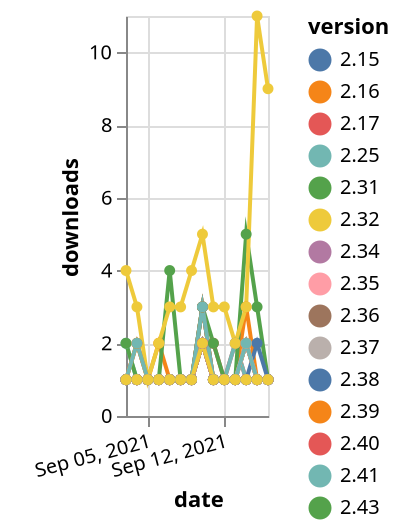 {"$schema": "https://vega.github.io/schema/vega-lite/v5.json", "description": "A simple bar chart with embedded data.", "data": {"values": [{"date": "2021-09-03", "total": 430, "delta": 1, "version": "2.40"}, {"date": "2021-09-04", "total": 431, "delta": 1, "version": "2.40"}, {"date": "2021-09-05", "total": 432, "delta": 1, "version": "2.40"}, {"date": "2021-09-06", "total": 433, "delta": 1, "version": "2.40"}, {"date": "2021-09-07", "total": 434, "delta": 1, "version": "2.40"}, {"date": "2021-09-08", "total": 435, "delta": 1, "version": "2.40"}, {"date": "2021-09-09", "total": 436, "delta": 1, "version": "2.40"}, {"date": "2021-09-10", "total": 438, "delta": 2, "version": "2.40"}, {"date": "2021-09-11", "total": 439, "delta": 1, "version": "2.40"}, {"date": "2021-09-12", "total": 440, "delta": 1, "version": "2.40"}, {"date": "2021-09-13", "total": 442, "delta": 2, "version": "2.40"}, {"date": "2021-09-14", "total": 443, "delta": 1, "version": "2.40"}, {"date": "2021-09-15", "total": 444, "delta": 1, "version": "2.40"}, {"date": "2021-09-16", "total": 445, "delta": 1, "version": "2.40"}, {"date": "2021-09-03", "total": 369, "delta": 2, "version": "2.41"}, {"date": "2021-09-04", "total": 370, "delta": 1, "version": "2.41"}, {"date": "2021-09-05", "total": 371, "delta": 1, "version": "2.41"}, {"date": "2021-09-06", "total": 372, "delta": 1, "version": "2.41"}, {"date": "2021-09-07", "total": 373, "delta": 1, "version": "2.41"}, {"date": "2021-09-08", "total": 374, "delta": 1, "version": "2.41"}, {"date": "2021-09-09", "total": 375, "delta": 1, "version": "2.41"}, {"date": "2021-09-10", "total": 377, "delta": 2, "version": "2.41"}, {"date": "2021-09-11", "total": 378, "delta": 1, "version": "2.41"}, {"date": "2021-09-12", "total": 379, "delta": 1, "version": "2.41"}, {"date": "2021-09-13", "total": 381, "delta": 2, "version": "2.41"}, {"date": "2021-09-14", "total": 382, "delta": 1, "version": "2.41"}, {"date": "2021-09-15", "total": 383, "delta": 1, "version": "2.41"}, {"date": "2021-09-16", "total": 384, "delta": 1, "version": "2.41"}, {"date": "2021-09-03", "total": 455, "delta": 1, "version": "2.43"}, {"date": "2021-09-04", "total": 456, "delta": 1, "version": "2.43"}, {"date": "2021-09-05", "total": 457, "delta": 1, "version": "2.43"}, {"date": "2021-09-06", "total": 458, "delta": 1, "version": "2.43"}, {"date": "2021-09-07", "total": 459, "delta": 1, "version": "2.43"}, {"date": "2021-09-08", "total": 460, "delta": 1, "version": "2.43"}, {"date": "2021-09-09", "total": 461, "delta": 1, "version": "2.43"}, {"date": "2021-09-10", "total": 463, "delta": 2, "version": "2.43"}, {"date": "2021-09-11", "total": 464, "delta": 1, "version": "2.43"}, {"date": "2021-09-12", "total": 465, "delta": 1, "version": "2.43"}, {"date": "2021-09-13", "total": 466, "delta": 1, "version": "2.43"}, {"date": "2021-09-14", "total": 467, "delta": 1, "version": "2.43"}, {"date": "2021-09-15", "total": 468, "delta": 1, "version": "2.43"}, {"date": "2021-09-16", "total": 469, "delta": 1, "version": "2.43"}, {"date": "2021-09-03", "total": 359, "delta": 1, "version": "2.52"}, {"date": "2021-09-04", "total": 360, "delta": 1, "version": "2.52"}, {"date": "2021-09-05", "total": 361, "delta": 1, "version": "2.52"}, {"date": "2021-09-06", "total": 362, "delta": 1, "version": "2.52"}, {"date": "2021-09-07", "total": 363, "delta": 1, "version": "2.52"}, {"date": "2021-09-08", "total": 364, "delta": 1, "version": "2.52"}, {"date": "2021-09-09", "total": 365, "delta": 1, "version": "2.52"}, {"date": "2021-09-10", "total": 367, "delta": 2, "version": "2.52"}, {"date": "2021-09-11", "total": 369, "delta": 2, "version": "2.52"}, {"date": "2021-09-12", "total": 370, "delta": 1, "version": "2.52"}, {"date": "2021-09-13", "total": 371, "delta": 1, "version": "2.52"}, {"date": "2021-09-14", "total": 372, "delta": 1, "version": "2.52"}, {"date": "2021-09-15", "total": 373, "delta": 1, "version": "2.52"}, {"date": "2021-09-16", "total": 374, "delta": 1, "version": "2.52"}, {"date": "2021-09-03", "total": 918, "delta": 1, "version": "2.16"}, {"date": "2021-09-04", "total": 919, "delta": 1, "version": "2.16"}, {"date": "2021-09-05", "total": 920, "delta": 1, "version": "2.16"}, {"date": "2021-09-06", "total": 921, "delta": 1, "version": "2.16"}, {"date": "2021-09-07", "total": 922, "delta": 1, "version": "2.16"}, {"date": "2021-09-08", "total": 923, "delta": 1, "version": "2.16"}, {"date": "2021-09-09", "total": 924, "delta": 1, "version": "2.16"}, {"date": "2021-09-10", "total": 927, "delta": 3, "version": "2.16"}, {"date": "2021-09-11", "total": 928, "delta": 1, "version": "2.16"}, {"date": "2021-09-12", "total": 929, "delta": 1, "version": "2.16"}, {"date": "2021-09-13", "total": 930, "delta": 1, "version": "2.16"}, {"date": "2021-09-14", "total": 933, "delta": 3, "version": "2.16"}, {"date": "2021-09-15", "total": 934, "delta": 1, "version": "2.16"}, {"date": "2021-09-16", "total": 935, "delta": 1, "version": "2.16"}, {"date": "2021-09-03", "total": 201, "delta": 1, "version": "2.38"}, {"date": "2021-09-04", "total": 202, "delta": 1, "version": "2.38"}, {"date": "2021-09-05", "total": 203, "delta": 1, "version": "2.38"}, {"date": "2021-09-06", "total": 204, "delta": 1, "version": "2.38"}, {"date": "2021-09-07", "total": 205, "delta": 1, "version": "2.38"}, {"date": "2021-09-08", "total": 206, "delta": 1, "version": "2.38"}, {"date": "2021-09-09", "total": 207, "delta": 1, "version": "2.38"}, {"date": "2021-09-10", "total": 209, "delta": 2, "version": "2.38"}, {"date": "2021-09-11", "total": 210, "delta": 1, "version": "2.38"}, {"date": "2021-09-12", "total": 211, "delta": 1, "version": "2.38"}, {"date": "2021-09-13", "total": 212, "delta": 1, "version": "2.38"}, {"date": "2021-09-14", "total": 214, "delta": 2, "version": "2.38"}, {"date": "2021-09-15", "total": 215, "delta": 1, "version": "2.38"}, {"date": "2021-09-16", "total": 216, "delta": 1, "version": "2.38"}, {"date": "2021-09-03", "total": 531, "delta": 1, "version": "2.51"}, {"date": "2021-09-04", "total": 533, "delta": 2, "version": "2.51"}, {"date": "2021-09-05", "total": 534, "delta": 1, "version": "2.51"}, {"date": "2021-09-06", "total": 536, "delta": 2, "version": "2.51"}, {"date": "2021-09-07", "total": 537, "delta": 1, "version": "2.51"}, {"date": "2021-09-08", "total": 538, "delta": 1, "version": "2.51"}, {"date": "2021-09-09", "total": 539, "delta": 1, "version": "2.51"}, {"date": "2021-09-10", "total": 542, "delta": 3, "version": "2.51"}, {"date": "2021-09-11", "total": 543, "delta": 1, "version": "2.51"}, {"date": "2021-09-12", "total": 544, "delta": 1, "version": "2.51"}, {"date": "2021-09-13", "total": 545, "delta": 1, "version": "2.51"}, {"date": "2021-09-14", "total": 546, "delta": 1, "version": "2.51"}, {"date": "2021-09-15", "total": 547, "delta": 1, "version": "2.51"}, {"date": "2021-09-16", "total": 548, "delta": 1, "version": "2.51"}, {"date": "2021-09-03", "total": 237, "delta": 1, "version": "2.31"}, {"date": "2021-09-04", "total": 238, "delta": 1, "version": "2.31"}, {"date": "2021-09-05", "total": 239, "delta": 1, "version": "2.31"}, {"date": "2021-09-06", "total": 240, "delta": 1, "version": "2.31"}, {"date": "2021-09-07", "total": 241, "delta": 1, "version": "2.31"}, {"date": "2021-09-08", "total": 242, "delta": 1, "version": "2.31"}, {"date": "2021-09-09", "total": 243, "delta": 1, "version": "2.31"}, {"date": "2021-09-10", "total": 245, "delta": 2, "version": "2.31"}, {"date": "2021-09-11", "total": 246, "delta": 1, "version": "2.31"}, {"date": "2021-09-12", "total": 247, "delta": 1, "version": "2.31"}, {"date": "2021-09-13", "total": 248, "delta": 1, "version": "2.31"}, {"date": "2021-09-14", "total": 249, "delta": 1, "version": "2.31"}, {"date": "2021-09-15", "total": 250, "delta": 1, "version": "2.31"}, {"date": "2021-09-16", "total": 251, "delta": 1, "version": "2.31"}, {"date": "2021-09-03", "total": 491, "delta": 1, "version": "2.32"}, {"date": "2021-09-04", "total": 492, "delta": 1, "version": "2.32"}, {"date": "2021-09-05", "total": 493, "delta": 1, "version": "2.32"}, {"date": "2021-09-06", "total": 494, "delta": 1, "version": "2.32"}, {"date": "2021-09-07", "total": 495, "delta": 1, "version": "2.32"}, {"date": "2021-09-08", "total": 496, "delta": 1, "version": "2.32"}, {"date": "2021-09-09", "total": 497, "delta": 1, "version": "2.32"}, {"date": "2021-09-10", "total": 499, "delta": 2, "version": "2.32"}, {"date": "2021-09-11", "total": 500, "delta": 1, "version": "2.32"}, {"date": "2021-09-12", "total": 501, "delta": 1, "version": "2.32"}, {"date": "2021-09-13", "total": 502, "delta": 1, "version": "2.32"}, {"date": "2021-09-14", "total": 504, "delta": 2, "version": "2.32"}, {"date": "2021-09-15", "total": 505, "delta": 1, "version": "2.32"}, {"date": "2021-09-16", "total": 506, "delta": 1, "version": "2.32"}, {"date": "2021-09-03", "total": 399, "delta": 2, "version": "2.54"}, {"date": "2021-09-04", "total": 400, "delta": 1, "version": "2.54"}, {"date": "2021-09-05", "total": 401, "delta": 1, "version": "2.54"}, {"date": "2021-09-06", "total": 402, "delta": 1, "version": "2.54"}, {"date": "2021-09-07", "total": 406, "delta": 4, "version": "2.54"}, {"date": "2021-09-08", "total": 407, "delta": 1, "version": "2.54"}, {"date": "2021-09-09", "total": 408, "delta": 1, "version": "2.54"}, {"date": "2021-09-10", "total": 411, "delta": 3, "version": "2.54"}, {"date": "2021-09-11", "total": 413, "delta": 2, "version": "2.54"}, {"date": "2021-09-12", "total": 414, "delta": 1, "version": "2.54"}, {"date": "2021-09-13", "total": 415, "delta": 1, "version": "2.54"}, {"date": "2021-09-14", "total": 420, "delta": 5, "version": "2.54"}, {"date": "2021-09-15", "total": 423, "delta": 3, "version": "2.54"}, {"date": "2021-09-16", "total": 424, "delta": 1, "version": "2.54"}, {"date": "2021-09-03", "total": 202, "delta": 4, "version": "3.1"}, {"date": "2021-09-04", "total": 205, "delta": 3, "version": "3.1"}, {"date": "2021-09-05", "total": 206, "delta": 1, "version": "3.1"}, {"date": "2021-09-06", "total": 208, "delta": 2, "version": "3.1"}, {"date": "2021-09-07", "total": 211, "delta": 3, "version": "3.1"}, {"date": "2021-09-08", "total": 214, "delta": 3, "version": "3.1"}, {"date": "2021-09-09", "total": 218, "delta": 4, "version": "3.1"}, {"date": "2021-09-10", "total": 223, "delta": 5, "version": "3.1"}, {"date": "2021-09-11", "total": 226, "delta": 3, "version": "3.1"}, {"date": "2021-09-12", "total": 229, "delta": 3, "version": "3.1"}, {"date": "2021-09-13", "total": 231, "delta": 2, "version": "3.1"}, {"date": "2021-09-14", "total": 234, "delta": 3, "version": "3.1"}, {"date": "2021-09-15", "total": 245, "delta": 11, "version": "3.1"}, {"date": "2021-09-16", "total": 254, "delta": 9, "version": "3.1"}, {"date": "2021-09-03", "total": 312, "delta": 1, "version": "2.37"}, {"date": "2021-09-04", "total": 313, "delta": 1, "version": "2.37"}, {"date": "2021-09-05", "total": 314, "delta": 1, "version": "2.37"}, {"date": "2021-09-06", "total": 315, "delta": 1, "version": "2.37"}, {"date": "2021-09-07", "total": 316, "delta": 1, "version": "2.37"}, {"date": "2021-09-08", "total": 317, "delta": 1, "version": "2.37"}, {"date": "2021-09-09", "total": 318, "delta": 1, "version": "2.37"}, {"date": "2021-09-10", "total": 320, "delta": 2, "version": "2.37"}, {"date": "2021-09-11", "total": 321, "delta": 1, "version": "2.37"}, {"date": "2021-09-12", "total": 322, "delta": 1, "version": "2.37"}, {"date": "2021-09-13", "total": 323, "delta": 1, "version": "2.37"}, {"date": "2021-09-14", "total": 324, "delta": 1, "version": "2.37"}, {"date": "2021-09-15", "total": 325, "delta": 1, "version": "2.37"}, {"date": "2021-09-16", "total": 326, "delta": 1, "version": "2.37"}, {"date": "2021-09-03", "total": 368, "delta": 1, "version": "2.15"}, {"date": "2021-09-04", "total": 369, "delta": 1, "version": "2.15"}, {"date": "2021-09-05", "total": 370, "delta": 1, "version": "2.15"}, {"date": "2021-09-06", "total": 371, "delta": 1, "version": "2.15"}, {"date": "2021-09-07", "total": 372, "delta": 1, "version": "2.15"}, {"date": "2021-09-08", "total": 373, "delta": 1, "version": "2.15"}, {"date": "2021-09-09", "total": 374, "delta": 1, "version": "2.15"}, {"date": "2021-09-10", "total": 376, "delta": 2, "version": "2.15"}, {"date": "2021-09-11", "total": 377, "delta": 1, "version": "2.15"}, {"date": "2021-09-12", "total": 378, "delta": 1, "version": "2.15"}, {"date": "2021-09-13", "total": 379, "delta": 1, "version": "2.15"}, {"date": "2021-09-14", "total": 380, "delta": 1, "version": "2.15"}, {"date": "2021-09-15", "total": 382, "delta": 2, "version": "2.15"}, {"date": "2021-09-16", "total": 383, "delta": 1, "version": "2.15"}, {"date": "2021-09-03", "total": 336, "delta": 1, "version": "2.47"}, {"date": "2021-09-04", "total": 337, "delta": 1, "version": "2.47"}, {"date": "2021-09-05", "total": 338, "delta": 1, "version": "2.47"}, {"date": "2021-09-06", "total": 339, "delta": 1, "version": "2.47"}, {"date": "2021-09-07", "total": 340, "delta": 1, "version": "2.47"}, {"date": "2021-09-08", "total": 341, "delta": 1, "version": "2.47"}, {"date": "2021-09-09", "total": 342, "delta": 1, "version": "2.47"}, {"date": "2021-09-10", "total": 345, "delta": 3, "version": "2.47"}, {"date": "2021-09-11", "total": 346, "delta": 1, "version": "2.47"}, {"date": "2021-09-12", "total": 347, "delta": 1, "version": "2.47"}, {"date": "2021-09-13", "total": 348, "delta": 1, "version": "2.47"}, {"date": "2021-09-14", "total": 349, "delta": 1, "version": "2.47"}, {"date": "2021-09-15", "total": 350, "delta": 1, "version": "2.47"}, {"date": "2021-09-16", "total": 351, "delta": 1, "version": "2.47"}, {"date": "2021-09-03", "total": 280, "delta": 1, "version": "2.36"}, {"date": "2021-09-04", "total": 281, "delta": 1, "version": "2.36"}, {"date": "2021-09-05", "total": 282, "delta": 1, "version": "2.36"}, {"date": "2021-09-06", "total": 283, "delta": 1, "version": "2.36"}, {"date": "2021-09-07", "total": 284, "delta": 1, "version": "2.36"}, {"date": "2021-09-08", "total": 285, "delta": 1, "version": "2.36"}, {"date": "2021-09-09", "total": 286, "delta": 1, "version": "2.36"}, {"date": "2021-09-10", "total": 288, "delta": 2, "version": "2.36"}, {"date": "2021-09-11", "total": 289, "delta": 1, "version": "2.36"}, {"date": "2021-09-12", "total": 290, "delta": 1, "version": "2.36"}, {"date": "2021-09-13", "total": 291, "delta": 1, "version": "2.36"}, {"date": "2021-09-14", "total": 293, "delta": 2, "version": "2.36"}, {"date": "2021-09-15", "total": 294, "delta": 1, "version": "2.36"}, {"date": "2021-09-16", "total": 295, "delta": 1, "version": "2.36"}, {"date": "2021-09-03", "total": 232, "delta": 1, "version": "2.48"}, {"date": "2021-09-04", "total": 233, "delta": 1, "version": "2.48"}, {"date": "2021-09-05", "total": 234, "delta": 1, "version": "2.48"}, {"date": "2021-09-06", "total": 235, "delta": 1, "version": "2.48"}, {"date": "2021-09-07", "total": 236, "delta": 1, "version": "2.48"}, {"date": "2021-09-08", "total": 237, "delta": 1, "version": "2.48"}, {"date": "2021-09-09", "total": 238, "delta": 1, "version": "2.48"}, {"date": "2021-09-10", "total": 240, "delta": 2, "version": "2.48"}, {"date": "2021-09-11", "total": 241, "delta": 1, "version": "2.48"}, {"date": "2021-09-12", "total": 242, "delta": 1, "version": "2.48"}, {"date": "2021-09-13", "total": 243, "delta": 1, "version": "2.48"}, {"date": "2021-09-14", "total": 244, "delta": 1, "version": "2.48"}, {"date": "2021-09-15", "total": 245, "delta": 1, "version": "2.48"}, {"date": "2021-09-16", "total": 246, "delta": 1, "version": "2.48"}, {"date": "2021-09-03", "total": 388, "delta": 1, "version": "2.39"}, {"date": "2021-09-04", "total": 390, "delta": 2, "version": "2.39"}, {"date": "2021-09-05", "total": 391, "delta": 1, "version": "2.39"}, {"date": "2021-09-06", "total": 392, "delta": 1, "version": "2.39"}, {"date": "2021-09-07", "total": 393, "delta": 1, "version": "2.39"}, {"date": "2021-09-08", "total": 394, "delta": 1, "version": "2.39"}, {"date": "2021-09-09", "total": 395, "delta": 1, "version": "2.39"}, {"date": "2021-09-10", "total": 397, "delta": 2, "version": "2.39"}, {"date": "2021-09-11", "total": 398, "delta": 1, "version": "2.39"}, {"date": "2021-09-12", "total": 399, "delta": 1, "version": "2.39"}, {"date": "2021-09-13", "total": 400, "delta": 1, "version": "2.39"}, {"date": "2021-09-14", "total": 402, "delta": 2, "version": "2.39"}, {"date": "2021-09-15", "total": 403, "delta": 1, "version": "2.39"}, {"date": "2021-09-16", "total": 404, "delta": 1, "version": "2.39"}, {"date": "2021-09-03", "total": 222, "delta": 1, "version": "2.35"}, {"date": "2021-09-04", "total": 223, "delta": 1, "version": "2.35"}, {"date": "2021-09-05", "total": 224, "delta": 1, "version": "2.35"}, {"date": "2021-09-06", "total": 225, "delta": 1, "version": "2.35"}, {"date": "2021-09-07", "total": 226, "delta": 1, "version": "2.35"}, {"date": "2021-09-08", "total": 227, "delta": 1, "version": "2.35"}, {"date": "2021-09-09", "total": 228, "delta": 1, "version": "2.35"}, {"date": "2021-09-10", "total": 230, "delta": 2, "version": "2.35"}, {"date": "2021-09-11", "total": 231, "delta": 1, "version": "2.35"}, {"date": "2021-09-12", "total": 232, "delta": 1, "version": "2.35"}, {"date": "2021-09-13", "total": 233, "delta": 1, "version": "2.35"}, {"date": "2021-09-14", "total": 235, "delta": 2, "version": "2.35"}, {"date": "2021-09-15", "total": 236, "delta": 1, "version": "2.35"}, {"date": "2021-09-16", "total": 237, "delta": 1, "version": "2.35"}, {"date": "2021-09-03", "total": 182, "delta": 1, "version": "2.46"}, {"date": "2021-09-04", "total": 183, "delta": 1, "version": "2.46"}, {"date": "2021-09-05", "total": 184, "delta": 1, "version": "2.46"}, {"date": "2021-09-06", "total": 185, "delta": 1, "version": "2.46"}, {"date": "2021-09-07", "total": 186, "delta": 1, "version": "2.46"}, {"date": "2021-09-08", "total": 187, "delta": 1, "version": "2.46"}, {"date": "2021-09-09", "total": 188, "delta": 1, "version": "2.46"}, {"date": "2021-09-10", "total": 190, "delta": 2, "version": "2.46"}, {"date": "2021-09-11", "total": 191, "delta": 1, "version": "2.46"}, {"date": "2021-09-12", "total": 192, "delta": 1, "version": "2.46"}, {"date": "2021-09-13", "total": 193, "delta": 1, "version": "2.46"}, {"date": "2021-09-14", "total": 194, "delta": 1, "version": "2.46"}, {"date": "2021-09-15", "total": 195, "delta": 1, "version": "2.46"}, {"date": "2021-09-16", "total": 196, "delta": 1, "version": "2.46"}, {"date": "2021-09-03", "total": 550, "delta": 1, "version": "2.34"}, {"date": "2021-09-04", "total": 551, "delta": 1, "version": "2.34"}, {"date": "2021-09-05", "total": 552, "delta": 1, "version": "2.34"}, {"date": "2021-09-06", "total": 553, "delta": 1, "version": "2.34"}, {"date": "2021-09-07", "total": 554, "delta": 1, "version": "2.34"}, {"date": "2021-09-08", "total": 555, "delta": 1, "version": "2.34"}, {"date": "2021-09-09", "total": 556, "delta": 1, "version": "2.34"}, {"date": "2021-09-10", "total": 558, "delta": 2, "version": "2.34"}, {"date": "2021-09-11", "total": 559, "delta": 1, "version": "2.34"}, {"date": "2021-09-12", "total": 560, "delta": 1, "version": "2.34"}, {"date": "2021-09-13", "total": 561, "delta": 1, "version": "2.34"}, {"date": "2021-09-14", "total": 562, "delta": 1, "version": "2.34"}, {"date": "2021-09-15", "total": 563, "delta": 1, "version": "2.34"}, {"date": "2021-09-16", "total": 564, "delta": 1, "version": "2.34"}, {"date": "2021-09-03", "total": 167, "delta": 1, "version": "2.50"}, {"date": "2021-09-04", "total": 168, "delta": 1, "version": "2.50"}, {"date": "2021-09-05", "total": 169, "delta": 1, "version": "2.50"}, {"date": "2021-09-06", "total": 170, "delta": 1, "version": "2.50"}, {"date": "2021-09-07", "total": 171, "delta": 1, "version": "2.50"}, {"date": "2021-09-08", "total": 172, "delta": 1, "version": "2.50"}, {"date": "2021-09-09", "total": 173, "delta": 1, "version": "2.50"}, {"date": "2021-09-10", "total": 175, "delta": 2, "version": "2.50"}, {"date": "2021-09-11", "total": 176, "delta": 1, "version": "2.50"}, {"date": "2021-09-12", "total": 177, "delta": 1, "version": "2.50"}, {"date": "2021-09-13", "total": 178, "delta": 1, "version": "2.50"}, {"date": "2021-09-14", "total": 179, "delta": 1, "version": "2.50"}, {"date": "2021-09-15", "total": 180, "delta": 1, "version": "2.50"}, {"date": "2021-09-16", "total": 181, "delta": 1, "version": "2.50"}, {"date": "2021-09-03", "total": 933, "delta": 1, "version": "2.25"}, {"date": "2021-09-04", "total": 935, "delta": 2, "version": "2.25"}, {"date": "2021-09-05", "total": 936, "delta": 1, "version": "2.25"}, {"date": "2021-09-06", "total": 937, "delta": 1, "version": "2.25"}, {"date": "2021-09-07", "total": 938, "delta": 1, "version": "2.25"}, {"date": "2021-09-08", "total": 939, "delta": 1, "version": "2.25"}, {"date": "2021-09-09", "total": 940, "delta": 1, "version": "2.25"}, {"date": "2021-09-10", "total": 942, "delta": 2, "version": "2.25"}, {"date": "2021-09-11", "total": 943, "delta": 1, "version": "2.25"}, {"date": "2021-09-12", "total": 944, "delta": 1, "version": "2.25"}, {"date": "2021-09-13", "total": 945, "delta": 1, "version": "2.25"}, {"date": "2021-09-14", "total": 947, "delta": 2, "version": "2.25"}, {"date": "2021-09-15", "total": 948, "delta": 1, "version": "2.25"}, {"date": "2021-09-16", "total": 949, "delta": 1, "version": "2.25"}, {"date": "2021-09-03", "total": 996, "delta": 1, "version": "2.17"}, {"date": "2021-09-04", "total": 997, "delta": 1, "version": "2.17"}, {"date": "2021-09-05", "total": 998, "delta": 1, "version": "2.17"}, {"date": "2021-09-06", "total": 999, "delta": 1, "version": "2.17"}, {"date": "2021-09-07", "total": 1000, "delta": 1, "version": "2.17"}, {"date": "2021-09-08", "total": 1001, "delta": 1, "version": "2.17"}, {"date": "2021-09-09", "total": 1002, "delta": 1, "version": "2.17"}, {"date": "2021-09-10", "total": 1004, "delta": 2, "version": "2.17"}, {"date": "2021-09-11", "total": 1005, "delta": 1, "version": "2.17"}, {"date": "2021-09-12", "total": 1006, "delta": 1, "version": "2.17"}, {"date": "2021-09-13", "total": 1007, "delta": 1, "version": "2.17"}, {"date": "2021-09-14", "total": 1008, "delta": 1, "version": "2.17"}, {"date": "2021-09-15", "total": 1009, "delta": 1, "version": "2.17"}, {"date": "2021-09-16", "total": 1010, "delta": 1, "version": "2.17"}, {"date": "2021-09-03", "total": 217, "delta": 1, "version": "2.45"}, {"date": "2021-09-04", "total": 218, "delta": 1, "version": "2.45"}, {"date": "2021-09-05", "total": 219, "delta": 1, "version": "2.45"}, {"date": "2021-09-06", "total": 220, "delta": 1, "version": "2.45"}, {"date": "2021-09-07", "total": 221, "delta": 1, "version": "2.45"}, {"date": "2021-09-08", "total": 222, "delta": 1, "version": "2.45"}, {"date": "2021-09-09", "total": 223, "delta": 1, "version": "2.45"}, {"date": "2021-09-10", "total": 225, "delta": 2, "version": "2.45"}, {"date": "2021-09-11", "total": 226, "delta": 1, "version": "2.45"}, {"date": "2021-09-12", "total": 227, "delta": 1, "version": "2.45"}, {"date": "2021-09-13", "total": 228, "delta": 1, "version": "2.45"}, {"date": "2021-09-14", "total": 229, "delta": 1, "version": "2.45"}, {"date": "2021-09-15", "total": 230, "delta": 1, "version": "2.45"}, {"date": "2021-09-16", "total": 231, "delta": 1, "version": "2.45"}, {"date": "2021-09-03", "total": 253, "delta": 1, "version": "2.53"}, {"date": "2021-09-04", "total": 254, "delta": 1, "version": "2.53"}, {"date": "2021-09-05", "total": 255, "delta": 1, "version": "2.53"}, {"date": "2021-09-06", "total": 256, "delta": 1, "version": "2.53"}, {"date": "2021-09-07", "total": 257, "delta": 1, "version": "2.53"}, {"date": "2021-09-08", "total": 258, "delta": 1, "version": "2.53"}, {"date": "2021-09-09", "total": 259, "delta": 1, "version": "2.53"}, {"date": "2021-09-10", "total": 262, "delta": 3, "version": "2.53"}, {"date": "2021-09-11", "total": 263, "delta": 1, "version": "2.53"}, {"date": "2021-09-12", "total": 264, "delta": 1, "version": "2.53"}, {"date": "2021-09-13", "total": 265, "delta": 1, "version": "2.53"}, {"date": "2021-09-14", "total": 266, "delta": 1, "version": "2.53"}, {"date": "2021-09-15", "total": 267, "delta": 1, "version": "2.53"}, {"date": "2021-09-16", "total": 268, "delta": 1, "version": "2.53"}, {"date": "2021-09-03", "total": 264, "delta": 1, "version": "2.44"}, {"date": "2021-09-04", "total": 265, "delta": 1, "version": "2.44"}, {"date": "2021-09-05", "total": 266, "delta": 1, "version": "2.44"}, {"date": "2021-09-06", "total": 267, "delta": 1, "version": "2.44"}, {"date": "2021-09-07", "total": 268, "delta": 1, "version": "2.44"}, {"date": "2021-09-08", "total": 269, "delta": 1, "version": "2.44"}, {"date": "2021-09-09", "total": 270, "delta": 1, "version": "2.44"}, {"date": "2021-09-10", "total": 272, "delta": 2, "version": "2.44"}, {"date": "2021-09-11", "total": 273, "delta": 1, "version": "2.44"}, {"date": "2021-09-12", "total": 274, "delta": 1, "version": "2.44"}, {"date": "2021-09-13", "total": 275, "delta": 1, "version": "2.44"}, {"date": "2021-09-14", "total": 276, "delta": 1, "version": "2.44"}, {"date": "2021-09-15", "total": 277, "delta": 1, "version": "2.44"}, {"date": "2021-09-16", "total": 278, "delta": 1, "version": "2.44"}]}, "width": "container", "mark": {"type": "line", "point": {"filled": true}}, "encoding": {"x": {"field": "date", "type": "temporal", "timeUnit": "yearmonthdate", "title": "date", "axis": {"labelAngle": -15}}, "y": {"field": "delta", "type": "quantitative", "title": "downloads"}, "color": {"field": "version", "type": "nominal"}, "tooltip": {"field": "delta"}}}